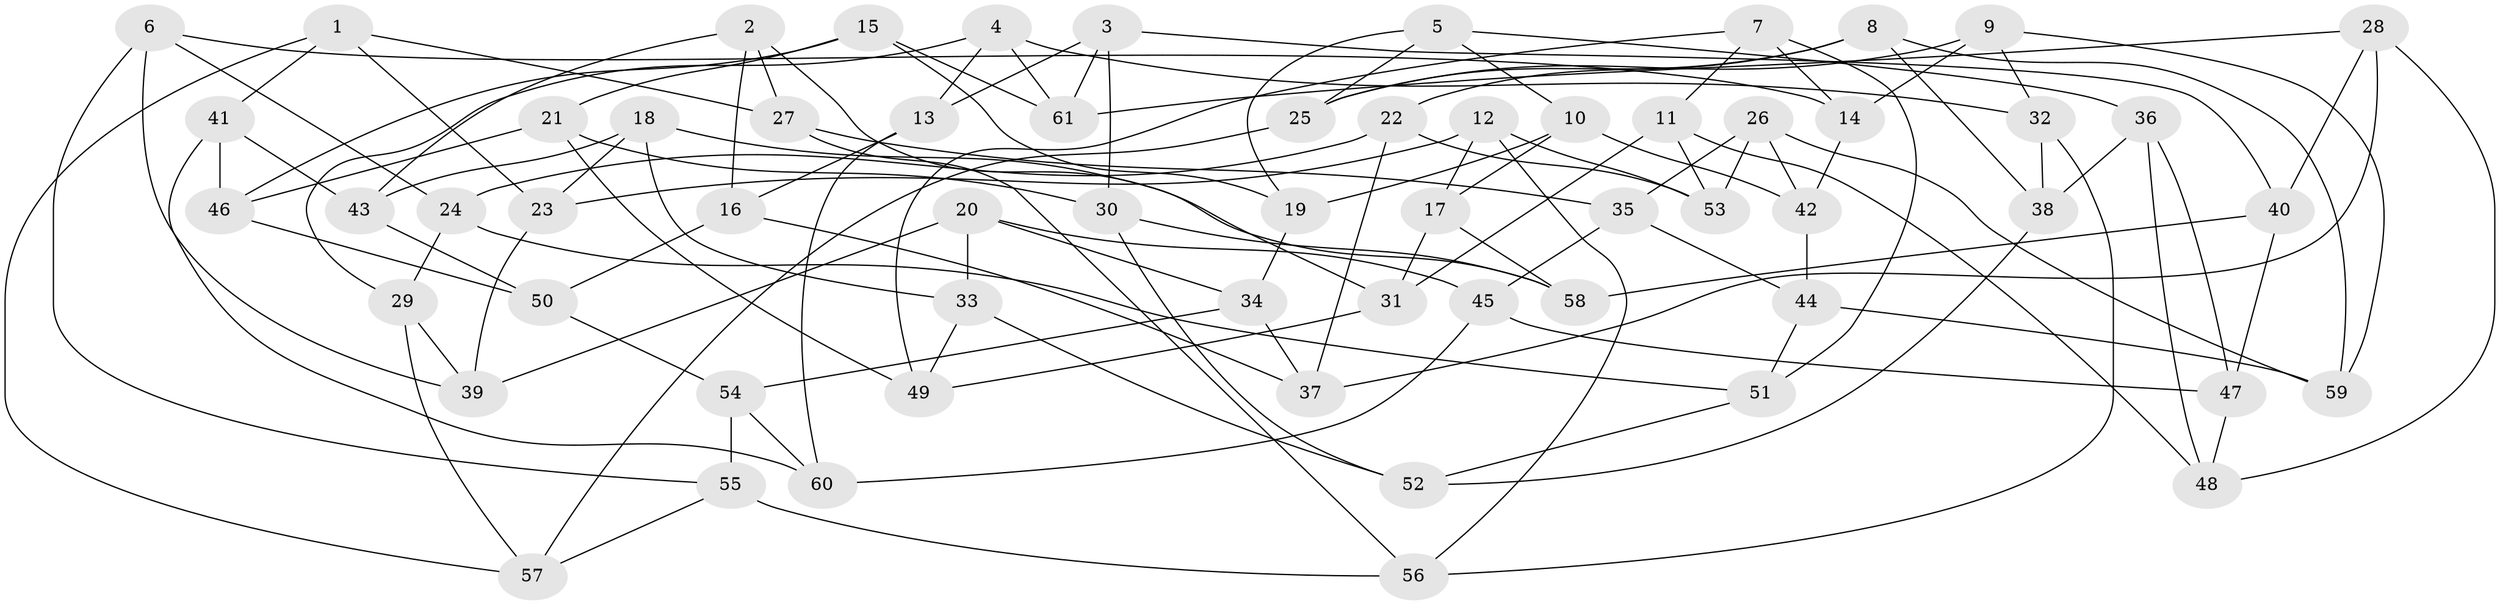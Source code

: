 // Generated by graph-tools (version 1.1) at 2025/57/03/09/25 04:57:36]
// undirected, 61 vertices, 122 edges
graph export_dot {
graph [start="1"]
  node [color=gray90,style=filled];
  1;
  2;
  3;
  4;
  5;
  6;
  7;
  8;
  9;
  10;
  11;
  12;
  13;
  14;
  15;
  16;
  17;
  18;
  19;
  20;
  21;
  22;
  23;
  24;
  25;
  26;
  27;
  28;
  29;
  30;
  31;
  32;
  33;
  34;
  35;
  36;
  37;
  38;
  39;
  40;
  41;
  42;
  43;
  44;
  45;
  46;
  47;
  48;
  49;
  50;
  51;
  52;
  53;
  54;
  55;
  56;
  57;
  58;
  59;
  60;
  61;
  1 -- 23;
  1 -- 27;
  1 -- 41;
  1 -- 57;
  2 -- 16;
  2 -- 31;
  2 -- 43;
  2 -- 27;
  3 -- 13;
  3 -- 30;
  3 -- 61;
  3 -- 40;
  4 -- 32;
  4 -- 29;
  4 -- 61;
  4 -- 13;
  5 -- 10;
  5 -- 36;
  5 -- 25;
  5 -- 19;
  6 -- 14;
  6 -- 55;
  6 -- 24;
  6 -- 39;
  7 -- 11;
  7 -- 51;
  7 -- 14;
  7 -- 49;
  8 -- 38;
  8 -- 22;
  8 -- 25;
  8 -- 59;
  9 -- 59;
  9 -- 14;
  9 -- 25;
  9 -- 32;
  10 -- 17;
  10 -- 42;
  10 -- 19;
  11 -- 31;
  11 -- 53;
  11 -- 48;
  12 -- 23;
  12 -- 17;
  12 -- 56;
  12 -- 53;
  13 -- 16;
  13 -- 60;
  14 -- 42;
  15 -- 61;
  15 -- 19;
  15 -- 46;
  15 -- 21;
  16 -- 50;
  16 -- 37;
  17 -- 58;
  17 -- 31;
  18 -- 58;
  18 -- 23;
  18 -- 43;
  18 -- 33;
  19 -- 34;
  20 -- 33;
  20 -- 45;
  20 -- 39;
  20 -- 34;
  21 -- 46;
  21 -- 30;
  21 -- 49;
  22 -- 53;
  22 -- 37;
  22 -- 24;
  23 -- 39;
  24 -- 29;
  24 -- 51;
  25 -- 57;
  26 -- 53;
  26 -- 35;
  26 -- 59;
  26 -- 42;
  27 -- 56;
  27 -- 35;
  28 -- 40;
  28 -- 61;
  28 -- 48;
  28 -- 37;
  29 -- 39;
  29 -- 57;
  30 -- 58;
  30 -- 52;
  31 -- 49;
  32 -- 56;
  32 -- 38;
  33 -- 52;
  33 -- 49;
  34 -- 37;
  34 -- 54;
  35 -- 44;
  35 -- 45;
  36 -- 38;
  36 -- 48;
  36 -- 47;
  38 -- 52;
  40 -- 47;
  40 -- 58;
  41 -- 43;
  41 -- 46;
  41 -- 60;
  42 -- 44;
  43 -- 50;
  44 -- 59;
  44 -- 51;
  45 -- 60;
  45 -- 47;
  46 -- 50;
  47 -- 48;
  50 -- 54;
  51 -- 52;
  54 -- 55;
  54 -- 60;
  55 -- 57;
  55 -- 56;
}
